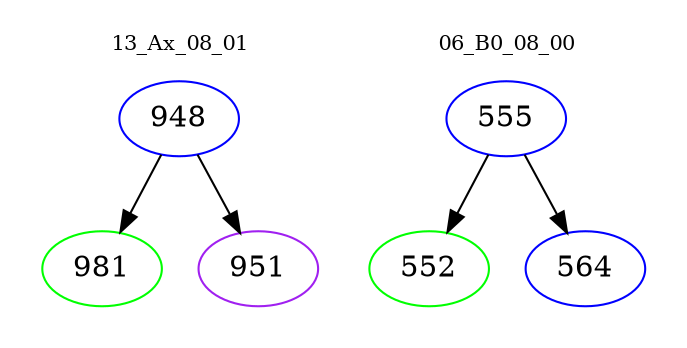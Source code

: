 digraph{
subgraph cluster_0 {
color = white
label = "13_Ax_08_01";
fontsize=10;
T0_948 [label="948", color="blue"]
T0_948 -> T0_981 [color="black"]
T0_981 [label="981", color="green"]
T0_948 -> T0_951 [color="black"]
T0_951 [label="951", color="purple"]
}
subgraph cluster_1 {
color = white
label = "06_B0_08_00";
fontsize=10;
T1_555 [label="555", color="blue"]
T1_555 -> T1_552 [color="black"]
T1_552 [label="552", color="green"]
T1_555 -> T1_564 [color="black"]
T1_564 [label="564", color="blue"]
}
}
